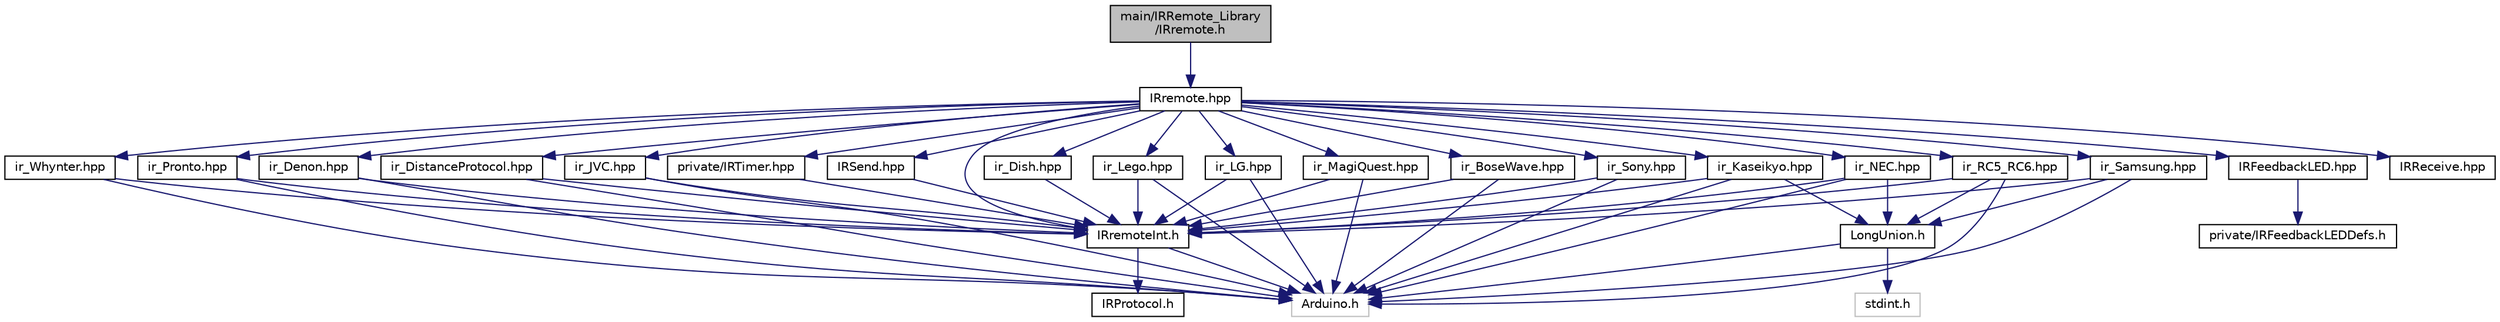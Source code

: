 digraph "main/IRRemote_Library/IRremote.h"
{
 // LATEX_PDF_SIZE
  edge [fontname="Helvetica",fontsize="10",labelfontname="Helvetica",labelfontsize="10"];
  node [fontname="Helvetica",fontsize="10",shape=record];
  Node1 [label="main/IRRemote_Library\l/IRremote.h",height=0.2,width=0.4,color="black", fillcolor="grey75", style="filled", fontcolor="black",tooltip="Stub for backward compatibility."];
  Node1 -> Node2 [color="midnightblue",fontsize="10",style="solid",fontname="Helvetica"];
  Node2 [label="IRremote.hpp",height=0.2,width=0.4,color="black", fillcolor="white", style="filled",URL="$_i_rremote_8hpp.html",tooltip="Public API to the library."];
  Node2 -> Node3 [color="midnightblue",fontsize="10",style="solid",fontname="Helvetica"];
  Node3 [label="IRremoteInt.h",height=0.2,width=0.4,color="black", fillcolor="white", style="filled",URL="$_i_rremote_int_8h.html",tooltip="Contains all declarations required for the interface to IRremote. Could not be named IRremote...."];
  Node3 -> Node4 [color="midnightblue",fontsize="10",style="solid",fontname="Helvetica"];
  Node4 [label="Arduino.h",height=0.2,width=0.4,color="grey75", fillcolor="white", style="filled",tooltip=" "];
  Node3 -> Node5 [color="midnightblue",fontsize="10",style="solid",fontname="Helvetica"];
  Node5 [label="IRProtocol.h",height=0.2,width=0.4,color="black", fillcolor="white", style="filled",URL="$_i_r_protocol_8h.html",tooltip="Common declarations for receiving and sending."];
  Node2 -> Node6 [color="midnightblue",fontsize="10",style="solid",fontname="Helvetica"];
  Node6 [label="private/IRTimer.hpp",height=0.2,width=0.4,color="black", fillcolor="white", style="filled",URL="$_i_r_timer_8hpp.html",tooltip="All timer specific definitions are contained in this file."];
  Node6 -> Node3 [color="midnightblue",fontsize="10",style="solid",fontname="Helvetica"];
  Node2 -> Node7 [color="midnightblue",fontsize="10",style="solid",fontname="Helvetica"];
  Node7 [label="IRFeedbackLED.hpp",height=0.2,width=0.4,color="black", fillcolor="white", style="filled",URL="$_i_r_feedback_l_e_d_8hpp.html",tooltip="All Feedback LED specific functions are contained in this file."];
  Node7 -> Node8 [color="midnightblue",fontsize="10",style="solid",fontname="Helvetica"];
  Node8 [label="private/IRFeedbackLEDDefs.h",height=0.2,width=0.4,color="black", fillcolor="white", style="filled",URL="$_i_r_feedback_l_e_d_defs_8h.html",tooltip="All feedback LED definitions are contained in this file."];
  Node2 -> Node9 [color="midnightblue",fontsize="10",style="solid",fontname="Helvetica"];
  Node9 [label="IRReceive.hpp",height=0.2,width=0.4,color="black", fillcolor="white", style="filled",URL="$_i_r_receive_8hpp.html",tooltip=" "];
  Node2 -> Node10 [color="midnightblue",fontsize="10",style="solid",fontname="Helvetica"];
  Node10 [label="IRSend.hpp",height=0.2,width=0.4,color="black", fillcolor="white", style="filled",URL="$_i_r_send_8hpp.html",tooltip=" "];
  Node10 -> Node3 [color="midnightblue",fontsize="10",style="solid",fontname="Helvetica"];
  Node2 -> Node11 [color="midnightblue",fontsize="10",style="solid",fontname="Helvetica"];
  Node11 [label="ir_BoseWave.hpp",height=0.2,width=0.4,color="black", fillcolor="white", style="filled",URL="$ir___bose_wave_8hpp.html",tooltip=" "];
  Node11 -> Node4 [color="midnightblue",fontsize="10",style="solid",fontname="Helvetica"];
  Node11 -> Node3 [color="midnightblue",fontsize="10",style="solid",fontname="Helvetica"];
  Node2 -> Node12 [color="midnightblue",fontsize="10",style="solid",fontname="Helvetica"];
  Node12 [label="ir_Denon.hpp",height=0.2,width=0.4,color="black", fillcolor="white", style="filled",URL="$ir___denon_8hpp.html",tooltip=" "];
  Node12 -> Node4 [color="midnightblue",fontsize="10",style="solid",fontname="Helvetica"];
  Node12 -> Node3 [color="midnightblue",fontsize="10",style="solid",fontname="Helvetica"];
  Node2 -> Node13 [color="midnightblue",fontsize="10",style="solid",fontname="Helvetica"];
  Node13 [label="ir_DistanceProtocol.hpp",height=0.2,width=0.4,color="black", fillcolor="white", style="filled",URL="$ir___distance_protocol_8hpp.html",tooltip=" "];
  Node13 -> Node4 [color="midnightblue",fontsize="10",style="solid",fontname="Helvetica"];
  Node13 -> Node3 [color="midnightblue",fontsize="10",style="solid",fontname="Helvetica"];
  Node2 -> Node14 [color="midnightblue",fontsize="10",style="solid",fontname="Helvetica"];
  Node14 [label="ir_JVC.hpp",height=0.2,width=0.4,color="black", fillcolor="white", style="filled",URL="$ir___j_v_c_8hpp.html",tooltip=" "];
  Node14 -> Node4 [color="midnightblue",fontsize="10",style="solid",fontname="Helvetica"];
  Node14 -> Node3 [color="midnightblue",fontsize="10",style="solid",fontname="Helvetica"];
  Node2 -> Node15 [color="midnightblue",fontsize="10",style="solid",fontname="Helvetica"];
  Node15 [label="ir_Kaseikyo.hpp",height=0.2,width=0.4,color="black", fillcolor="white", style="filled",URL="$ir___kaseikyo_8hpp.html",tooltip=" "];
  Node15 -> Node4 [color="midnightblue",fontsize="10",style="solid",fontname="Helvetica"];
  Node15 -> Node3 [color="midnightblue",fontsize="10",style="solid",fontname="Helvetica"];
  Node15 -> Node16 [color="midnightblue",fontsize="10",style="solid",fontname="Helvetica"];
  Node16 [label="LongUnion.h",height=0.2,width=0.4,color="black", fillcolor="white", style="filled",URL="$_long_union_8h.html",tooltip=" "];
  Node16 -> Node4 [color="midnightblue",fontsize="10",style="solid",fontname="Helvetica"];
  Node16 -> Node17 [color="midnightblue",fontsize="10",style="solid",fontname="Helvetica"];
  Node17 [label="stdint.h",height=0.2,width=0.4,color="grey75", fillcolor="white", style="filled",tooltip=" "];
  Node2 -> Node18 [color="midnightblue",fontsize="10",style="solid",fontname="Helvetica"];
  Node18 [label="ir_Lego.hpp",height=0.2,width=0.4,color="black", fillcolor="white", style="filled",URL="$ir___lego_8hpp.html",tooltip=" "];
  Node18 -> Node4 [color="midnightblue",fontsize="10",style="solid",fontname="Helvetica"];
  Node18 -> Node3 [color="midnightblue",fontsize="10",style="solid",fontname="Helvetica"];
  Node2 -> Node19 [color="midnightblue",fontsize="10",style="solid",fontname="Helvetica"];
  Node19 [label="ir_LG.hpp",height=0.2,width=0.4,color="black", fillcolor="white", style="filled",URL="$ir___l_g_8hpp.html",tooltip=" "];
  Node19 -> Node4 [color="midnightblue",fontsize="10",style="solid",fontname="Helvetica"];
  Node19 -> Node3 [color="midnightblue",fontsize="10",style="solid",fontname="Helvetica"];
  Node2 -> Node20 [color="midnightblue",fontsize="10",style="solid",fontname="Helvetica"];
  Node20 [label="ir_MagiQuest.hpp",height=0.2,width=0.4,color="black", fillcolor="white", style="filled",URL="$ir___magi_quest_8hpp.html",tooltip=" "];
  Node20 -> Node4 [color="midnightblue",fontsize="10",style="solid",fontname="Helvetica"];
  Node20 -> Node3 [color="midnightblue",fontsize="10",style="solid",fontname="Helvetica"];
  Node2 -> Node21 [color="midnightblue",fontsize="10",style="solid",fontname="Helvetica"];
  Node21 [label="ir_NEC.hpp",height=0.2,width=0.4,color="black", fillcolor="white", style="filled",URL="$ir___n_e_c_8hpp.html",tooltip=" "];
  Node21 -> Node4 [color="midnightblue",fontsize="10",style="solid",fontname="Helvetica"];
  Node21 -> Node3 [color="midnightblue",fontsize="10",style="solid",fontname="Helvetica"];
  Node21 -> Node16 [color="midnightblue",fontsize="10",style="solid",fontname="Helvetica"];
  Node2 -> Node22 [color="midnightblue",fontsize="10",style="solid",fontname="Helvetica"];
  Node22 [label="ir_RC5_RC6.hpp",height=0.2,width=0.4,color="black", fillcolor="white", style="filled",URL="$ir___r_c5___r_c6_8hpp.html",tooltip=" "];
  Node22 -> Node4 [color="midnightblue",fontsize="10",style="solid",fontname="Helvetica"];
  Node22 -> Node3 [color="midnightblue",fontsize="10",style="solid",fontname="Helvetica"];
  Node22 -> Node16 [color="midnightblue",fontsize="10",style="solid",fontname="Helvetica"];
  Node2 -> Node23 [color="midnightblue",fontsize="10",style="solid",fontname="Helvetica"];
  Node23 [label="ir_Samsung.hpp",height=0.2,width=0.4,color="black", fillcolor="white", style="filled",URL="$ir___samsung_8hpp.html",tooltip=" "];
  Node23 -> Node4 [color="midnightblue",fontsize="10",style="solid",fontname="Helvetica"];
  Node23 -> Node3 [color="midnightblue",fontsize="10",style="solid",fontname="Helvetica"];
  Node23 -> Node16 [color="midnightblue",fontsize="10",style="solid",fontname="Helvetica"];
  Node2 -> Node24 [color="midnightblue",fontsize="10",style="solid",fontname="Helvetica"];
  Node24 [label="ir_Sony.hpp",height=0.2,width=0.4,color="black", fillcolor="white", style="filled",URL="$ir___sony_8hpp.html",tooltip=" "];
  Node24 -> Node4 [color="midnightblue",fontsize="10",style="solid",fontname="Helvetica"];
  Node24 -> Node3 [color="midnightblue",fontsize="10",style="solid",fontname="Helvetica"];
  Node2 -> Node25 [color="midnightblue",fontsize="10",style="solid",fontname="Helvetica"];
  Node25 [label="ir_Whynter.hpp",height=0.2,width=0.4,color="black", fillcolor="white", style="filled",URL="$ir___whynter_8hpp.html",tooltip=" "];
  Node25 -> Node4 [color="midnightblue",fontsize="10",style="solid",fontname="Helvetica"];
  Node25 -> Node3 [color="midnightblue",fontsize="10",style="solid",fontname="Helvetica"];
  Node2 -> Node26 [color="midnightblue",fontsize="10",style="solid",fontname="Helvetica"];
  Node26 [label="ir_Pronto.hpp",height=0.2,width=0.4,color="black", fillcolor="white", style="filled",URL="$ir___pronto_8hpp.html",tooltip=" "];
  Node26 -> Node4 [color="midnightblue",fontsize="10",style="solid",fontname="Helvetica"];
  Node26 -> Node3 [color="midnightblue",fontsize="10",style="solid",fontname="Helvetica"];
  Node2 -> Node27 [color="midnightblue",fontsize="10",style="solid",fontname="Helvetica"];
  Node27 [label="ir_Dish.hpp",height=0.2,width=0.4,color="black", fillcolor="white", style="filled",URL="$ir___dish_8hpp.html",tooltip=" "];
  Node27 -> Node3 [color="midnightblue",fontsize="10",style="solid",fontname="Helvetica"];
}
